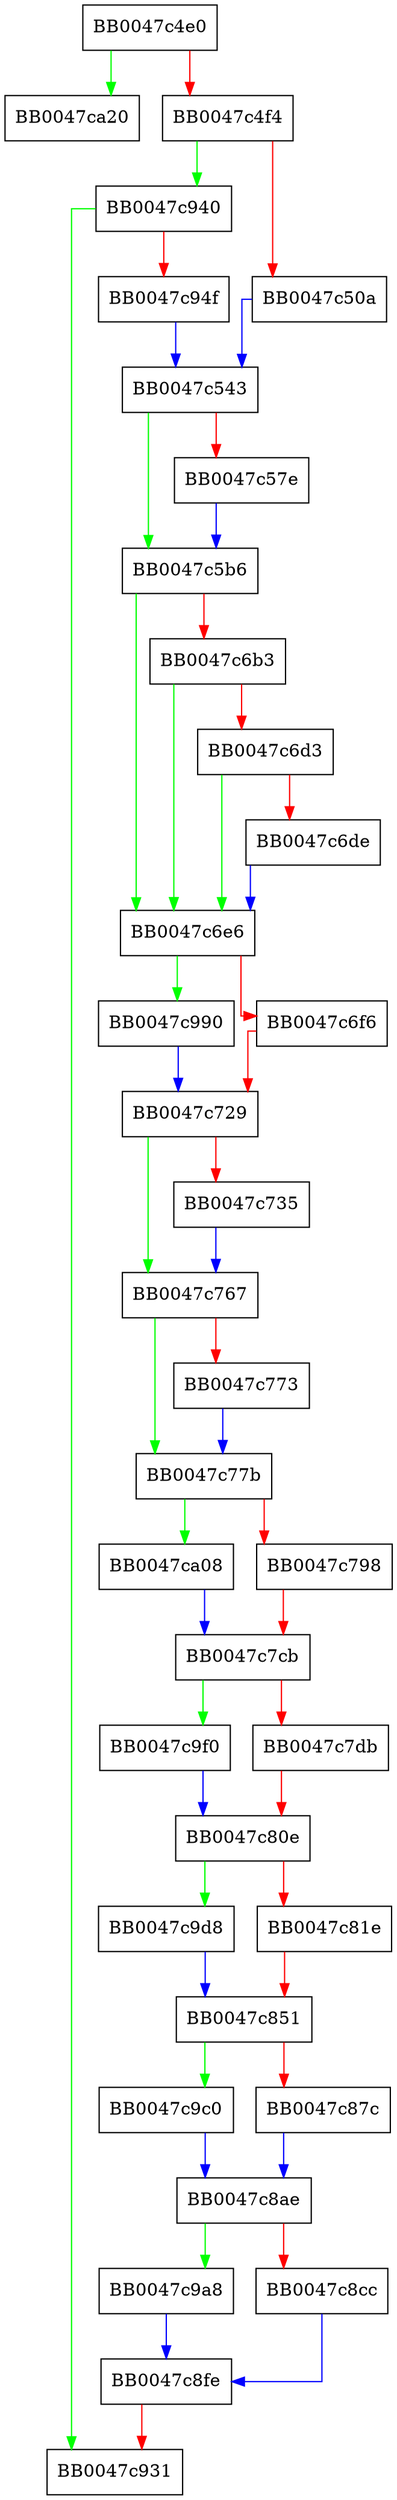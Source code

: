digraph i2d_SSL_SESSION {
  node [shape="box"];
  graph [splines=ortho];
  BB0047c4e0 -> BB0047ca20 [color="green"];
  BB0047c4e0 -> BB0047c4f4 [color="red"];
  BB0047c4f4 -> BB0047c940 [color="green"];
  BB0047c4f4 -> BB0047c50a [color="red"];
  BB0047c50a -> BB0047c543 [color="blue"];
  BB0047c543 -> BB0047c5b6 [color="green"];
  BB0047c543 -> BB0047c57e [color="red"];
  BB0047c57e -> BB0047c5b6 [color="blue"];
  BB0047c5b6 -> BB0047c6e6 [color="green"];
  BB0047c5b6 -> BB0047c6b3 [color="red"];
  BB0047c6b3 -> BB0047c6e6 [color="green"];
  BB0047c6b3 -> BB0047c6d3 [color="red"];
  BB0047c6d3 -> BB0047c6e6 [color="green"];
  BB0047c6d3 -> BB0047c6de [color="red"];
  BB0047c6de -> BB0047c6e6 [color="blue"];
  BB0047c6e6 -> BB0047c990 [color="green"];
  BB0047c6e6 -> BB0047c6f6 [color="red"];
  BB0047c6f6 -> BB0047c729 [color="red"];
  BB0047c729 -> BB0047c767 [color="green"];
  BB0047c729 -> BB0047c735 [color="red"];
  BB0047c735 -> BB0047c767 [color="blue"];
  BB0047c767 -> BB0047c77b [color="green"];
  BB0047c767 -> BB0047c773 [color="red"];
  BB0047c773 -> BB0047c77b [color="blue"];
  BB0047c77b -> BB0047ca08 [color="green"];
  BB0047c77b -> BB0047c798 [color="red"];
  BB0047c798 -> BB0047c7cb [color="red"];
  BB0047c7cb -> BB0047c9f0 [color="green"];
  BB0047c7cb -> BB0047c7db [color="red"];
  BB0047c7db -> BB0047c80e [color="red"];
  BB0047c80e -> BB0047c9d8 [color="green"];
  BB0047c80e -> BB0047c81e [color="red"];
  BB0047c81e -> BB0047c851 [color="red"];
  BB0047c851 -> BB0047c9c0 [color="green"];
  BB0047c851 -> BB0047c87c [color="red"];
  BB0047c87c -> BB0047c8ae [color="blue"];
  BB0047c8ae -> BB0047c9a8 [color="green"];
  BB0047c8ae -> BB0047c8cc [color="red"];
  BB0047c8cc -> BB0047c8fe [color="blue"];
  BB0047c8fe -> BB0047c931 [color="red"];
  BB0047c940 -> BB0047c931 [color="green"];
  BB0047c940 -> BB0047c94f [color="red"];
  BB0047c94f -> BB0047c543 [color="blue"];
  BB0047c990 -> BB0047c729 [color="blue"];
  BB0047c9a8 -> BB0047c8fe [color="blue"];
  BB0047c9c0 -> BB0047c8ae [color="blue"];
  BB0047c9d8 -> BB0047c851 [color="blue"];
  BB0047c9f0 -> BB0047c80e [color="blue"];
  BB0047ca08 -> BB0047c7cb [color="blue"];
}